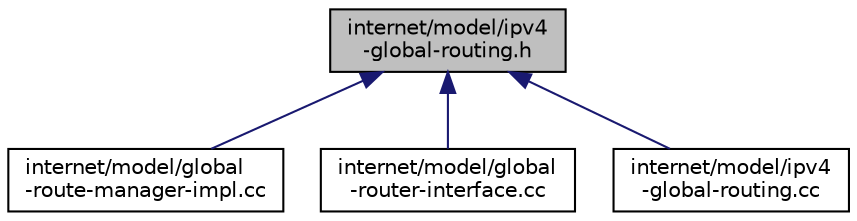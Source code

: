 digraph "internet/model/ipv4-global-routing.h"
{
  edge [fontname="Helvetica",fontsize="10",labelfontname="Helvetica",labelfontsize="10"];
  node [fontname="Helvetica",fontsize="10",shape=record];
  Node1 [label="internet/model/ipv4\l-global-routing.h",height=0.2,width=0.4,color="black", fillcolor="grey75", style="filled", fontcolor="black"];
  Node1 -> Node2 [dir="back",color="midnightblue",fontsize="10",style="solid"];
  Node2 [label="internet/model/global\l-route-manager-impl.cc",height=0.2,width=0.4,color="black", fillcolor="white", style="filled",URL="$de/d4e/global-route-manager-impl_8cc.html"];
  Node1 -> Node3 [dir="back",color="midnightblue",fontsize="10",style="solid"];
  Node3 [label="internet/model/global\l-router-interface.cc",height=0.2,width=0.4,color="black", fillcolor="white", style="filled",URL="$d4/de4/global-router-interface_8cc.html"];
  Node1 -> Node4 [dir="back",color="midnightblue",fontsize="10",style="solid"];
  Node4 [label="internet/model/ipv4\l-global-routing.cc",height=0.2,width=0.4,color="black", fillcolor="white", style="filled",URL="$d1/d66/ipv4-global-routing_8cc.html"];
}
